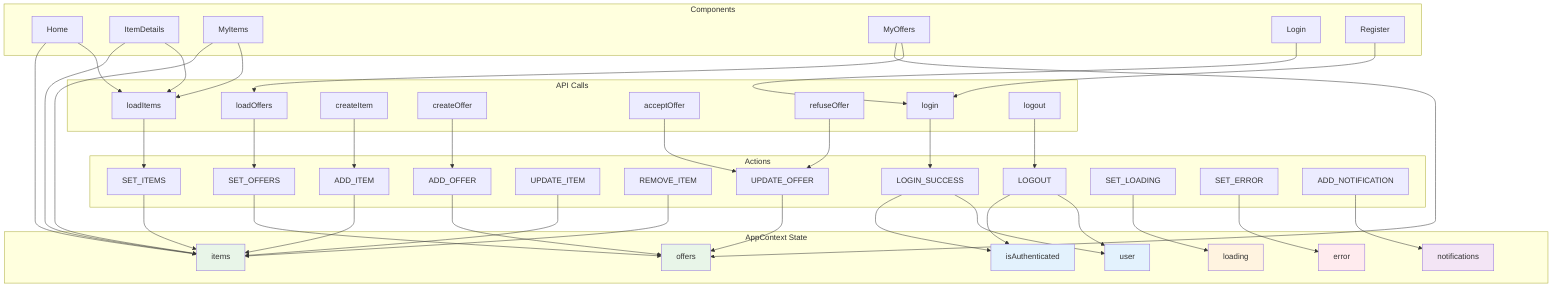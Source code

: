 graph TB
    subgraph State["AppContext State"]
        A["user"]
        B["isAuthenticated"]
        C["items"]
        D["offers"]
        E["loading"]
        F["error"]
        G["notifications"]
    end
    
    subgraph Actions["Actions"]
        H["LOGIN_SUCCESS"]
        I["LOGOUT"]
        J["SET_ITEMS"]
        K["ADD_ITEM"]
        L["UPDATE_ITEM"]
        M["REMOVE_ITEM"]
        N["SET_OFFERS"]
        O["ADD_OFFER"]
        P["UPDATE_OFFER"]
        Q["SET_LOADING"]
        R["SET_ERROR"]
        S["ADD_NOTIFICATION"]
    end
    
    subgraph API["API Calls"]
        T["loadItems"]
        U["loadOffers"]
        V["createItem"]
        W["createOffer"]
        X["acceptOffer"]
        Y["refuseOffer"]
        Z["login"]
        AA["logout"]
    end
    
    subgraph Components["Components"]
        BB["Home"]
        CC["ItemDetails"]
        DD["MyItems"]
        EE["MyOffers"]
        FF["Login"]
        GG["Register"]
    end
    
    H --> A
    H --> B
    I --> A
    I --> B
    
    J --> C
    K --> C
    L --> C
    M --> C
    
    N --> D
    O --> D
    P --> D
    
    Q --> E
    R --> F
    S --> G
    
    T --> J
    U --> N
    V --> K
    W --> O
    X --> P
    Y --> P
    Z --> H
    AA --> I
    
    BB --> T
    BB --> C
    CC --> T
    CC --> C
    DD --> T
    DD --> C
    EE --> U
    EE --> D
    FF --> Z
    GG --> Z
    
    style A fill:#e3f2fd
    style B fill:#e3f2fd
    style C fill:#e8f5e8
    style D fill:#e8f5e8
    style E fill:#fff3e0
    style F fill:#ffebee
    style G fill:#f3e5f5